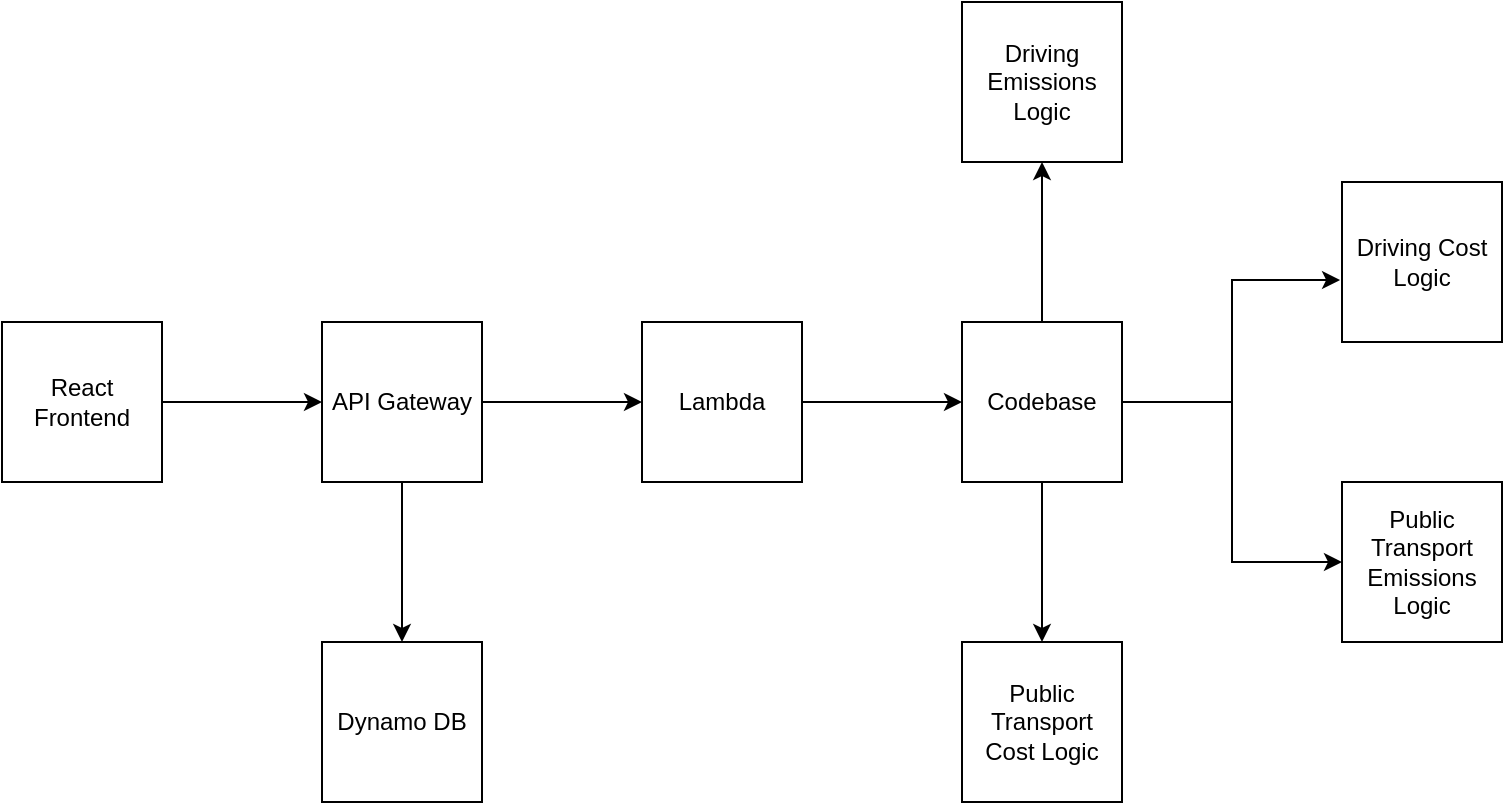 <mxfile version="21.5.1" type="device">
  <diagram name="Page-1" id="mXsiA3RkawZAbLt4NrGP">
    <mxGraphModel dx="954" dy="590" grid="1" gridSize="10" guides="1" tooltips="1" connect="1" arrows="1" fold="1" page="1" pageScale="1" pageWidth="827" pageHeight="1169" math="0" shadow="0">
      <root>
        <mxCell id="0" />
        <mxCell id="1" parent="0" />
        <mxCell id="TWSctcoLqLoa2KbwP34E-3" value="" style="edgeStyle=orthogonalEdgeStyle;rounded=0;orthogonalLoop=1;jettySize=auto;html=1;" parent="1" source="TWSctcoLqLoa2KbwP34E-1" target="TWSctcoLqLoa2KbwP34E-2" edge="1">
          <mxGeometry relative="1" as="geometry" />
        </mxCell>
        <mxCell id="TWSctcoLqLoa2KbwP34E-1" value="React Frontend" style="whiteSpace=wrap;html=1;aspect=fixed;" parent="1" vertex="1">
          <mxGeometry x="370" y="300" width="80" height="80" as="geometry" />
        </mxCell>
        <mxCell id="TWSctcoLqLoa2KbwP34E-5" value="" style="edgeStyle=orthogonalEdgeStyle;rounded=0;orthogonalLoop=1;jettySize=auto;html=1;" parent="1" source="TWSctcoLqLoa2KbwP34E-2" target="TWSctcoLqLoa2KbwP34E-4" edge="1">
          <mxGeometry relative="1" as="geometry" />
        </mxCell>
        <mxCell id="TWSctcoLqLoa2KbwP34E-18" value="" style="edgeStyle=orthogonalEdgeStyle;rounded=0;orthogonalLoop=1;jettySize=auto;html=1;" parent="1" source="TWSctcoLqLoa2KbwP34E-2" target="TWSctcoLqLoa2KbwP34E-17" edge="1">
          <mxGeometry relative="1" as="geometry" />
        </mxCell>
        <mxCell id="TWSctcoLqLoa2KbwP34E-2" value="API Gateway" style="whiteSpace=wrap;html=1;aspect=fixed;" parent="1" vertex="1">
          <mxGeometry x="530" y="300" width="80" height="80" as="geometry" />
        </mxCell>
        <mxCell id="TWSctcoLqLoa2KbwP34E-7" value="" style="edgeStyle=orthogonalEdgeStyle;rounded=0;orthogonalLoop=1;jettySize=auto;html=1;" parent="1" source="TWSctcoLqLoa2KbwP34E-4" target="TWSctcoLqLoa2KbwP34E-6" edge="1">
          <mxGeometry relative="1" as="geometry" />
        </mxCell>
        <mxCell id="TWSctcoLqLoa2KbwP34E-4" value="Lambda" style="whiteSpace=wrap;html=1;aspect=fixed;" parent="1" vertex="1">
          <mxGeometry x="690" y="300" width="80" height="80" as="geometry" />
        </mxCell>
        <mxCell id="TWSctcoLqLoa2KbwP34E-9" value="" style="edgeStyle=orthogonalEdgeStyle;rounded=0;orthogonalLoop=1;jettySize=auto;html=1;" parent="1" source="TWSctcoLqLoa2KbwP34E-6" target="TWSctcoLqLoa2KbwP34E-8" edge="1">
          <mxGeometry relative="1" as="geometry" />
        </mxCell>
        <mxCell id="TWSctcoLqLoa2KbwP34E-11" value="" style="edgeStyle=orthogonalEdgeStyle;rounded=0;orthogonalLoop=1;jettySize=auto;html=1;" parent="1" source="TWSctcoLqLoa2KbwP34E-6" target="TWSctcoLqLoa2KbwP34E-10" edge="1">
          <mxGeometry relative="1" as="geometry" />
        </mxCell>
        <mxCell id="TWSctcoLqLoa2KbwP34E-13" value="" style="edgeStyle=orthogonalEdgeStyle;rounded=0;orthogonalLoop=1;jettySize=auto;html=1;" parent="1" source="TWSctcoLqLoa2KbwP34E-6" target="TWSctcoLqLoa2KbwP34E-12" edge="1">
          <mxGeometry relative="1" as="geometry" />
        </mxCell>
        <mxCell id="TWSctcoLqLoa2KbwP34E-16" style="edgeStyle=orthogonalEdgeStyle;rounded=0;orthogonalLoop=1;jettySize=auto;html=1;entryX=-0.012;entryY=0.613;entryDx=0;entryDy=0;entryPerimeter=0;" parent="1" source="TWSctcoLqLoa2KbwP34E-6" target="TWSctcoLqLoa2KbwP34E-15" edge="1">
          <mxGeometry relative="1" as="geometry" />
        </mxCell>
        <mxCell id="TWSctcoLqLoa2KbwP34E-6" value="Codebase" style="whiteSpace=wrap;html=1;aspect=fixed;" parent="1" vertex="1">
          <mxGeometry x="850" y="300" width="80" height="80" as="geometry" />
        </mxCell>
        <mxCell id="TWSctcoLqLoa2KbwP34E-8" value="Public Transport Emissions Logic" style="whiteSpace=wrap;html=1;aspect=fixed;" parent="1" vertex="1">
          <mxGeometry x="1040" y="380" width="80" height="80" as="geometry" />
        </mxCell>
        <mxCell id="TWSctcoLqLoa2KbwP34E-10" value="Driving Emissions Logic" style="whiteSpace=wrap;html=1;aspect=fixed;" parent="1" vertex="1">
          <mxGeometry x="850" y="140" width="80" height="80" as="geometry" />
        </mxCell>
        <mxCell id="TWSctcoLqLoa2KbwP34E-12" value="Public Transport Cost Logic" style="whiteSpace=wrap;html=1;aspect=fixed;" parent="1" vertex="1">
          <mxGeometry x="850" y="460" width="80" height="80" as="geometry" />
        </mxCell>
        <mxCell id="TWSctcoLqLoa2KbwP34E-15" value="Driving Cost Logic" style="whiteSpace=wrap;html=1;aspect=fixed;" parent="1" vertex="1">
          <mxGeometry x="1040" y="230" width="80" height="80" as="geometry" />
        </mxCell>
        <mxCell id="TWSctcoLqLoa2KbwP34E-17" value="Dynamo DB" style="whiteSpace=wrap;html=1;aspect=fixed;" parent="1" vertex="1">
          <mxGeometry x="530" y="460" width="80" height="80" as="geometry" />
        </mxCell>
      </root>
    </mxGraphModel>
  </diagram>
</mxfile>
